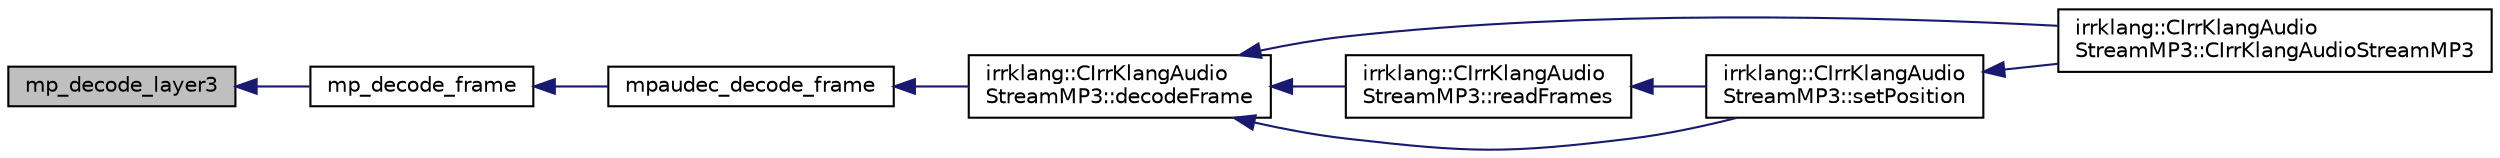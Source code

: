digraph "mp_decode_layer3"
{
  bgcolor="transparent";
  edge [fontname="Helvetica",fontsize="10",labelfontname="Helvetica",labelfontsize="10"];
  node [fontname="Helvetica",fontsize="10",shape=record];
  rankdir="LR";
  Node1 [label="mp_decode_layer3",height=0.2,width=0.4,color="black", fillcolor="grey75", style="filled", fontcolor="black"];
  Node1 -> Node2 [dir="back",color="midnightblue",fontsize="10",style="solid",fontname="Helvetica"];
  Node2 [label="mp_decode_frame",height=0.2,width=0.4,color="black",URL="$mpaudec_8c.html#a2dff7b15a5f55a97729fb3f2d7194e64"];
  Node2 -> Node3 [dir="back",color="midnightblue",fontsize="10",style="solid",fontname="Helvetica"];
  Node3 [label="mpaudec_decode_frame",height=0.2,width=0.4,color="black",URL="$mpaudec_8c.html#ad804754f6cb3863f2489fcddc56f9ae4"];
  Node3 -> Node4 [dir="back",color="midnightblue",fontsize="10",style="solid",fontname="Helvetica"];
  Node4 [label="irrklang::CIrrKlangAudio\lStreamMP3::decodeFrame",height=0.2,width=0.4,color="black",URL="$classirrklang_1_1CIrrKlangAudioStreamMP3.html#a0694b0e9c0ca306701236b660a11633d"];
  Node4 -> Node5 [dir="back",color="midnightblue",fontsize="10",style="solid",fontname="Helvetica"];
  Node5 [label="irrklang::CIrrKlangAudio\lStreamMP3::CIrrKlangAudioStreamMP3",height=0.2,width=0.4,color="black",URL="$classirrklang_1_1CIrrKlangAudioStreamMP3.html#aa0525477376ae287275da88a17f4825d"];
  Node4 -> Node6 [dir="back",color="midnightblue",fontsize="10",style="solid",fontname="Helvetica"];
  Node6 [label="irrklang::CIrrKlangAudio\lStreamMP3::readFrames",height=0.2,width=0.4,color="black",URL="$classirrklang_1_1CIrrKlangAudioStreamMP3.html#a85374ba5ed9178fa74dd256d59018ca0",tooltip="tells the audio stream to read n audio frames into the specified buffer "];
  Node6 -> Node7 [dir="back",color="midnightblue",fontsize="10",style="solid",fontname="Helvetica"];
  Node7 [label="irrklang::CIrrKlangAudio\lStreamMP3::setPosition",height=0.2,width=0.4,color="black",URL="$classirrklang_1_1CIrrKlangAudioStreamMP3.html#ae615c171d074153463af08a11118ceaf",tooltip="sets the position of the audio stream. "];
  Node7 -> Node5 [dir="back",color="midnightblue",fontsize="10",style="solid",fontname="Helvetica"];
  Node4 -> Node7 [dir="back",color="midnightblue",fontsize="10",style="solid",fontname="Helvetica"];
}
